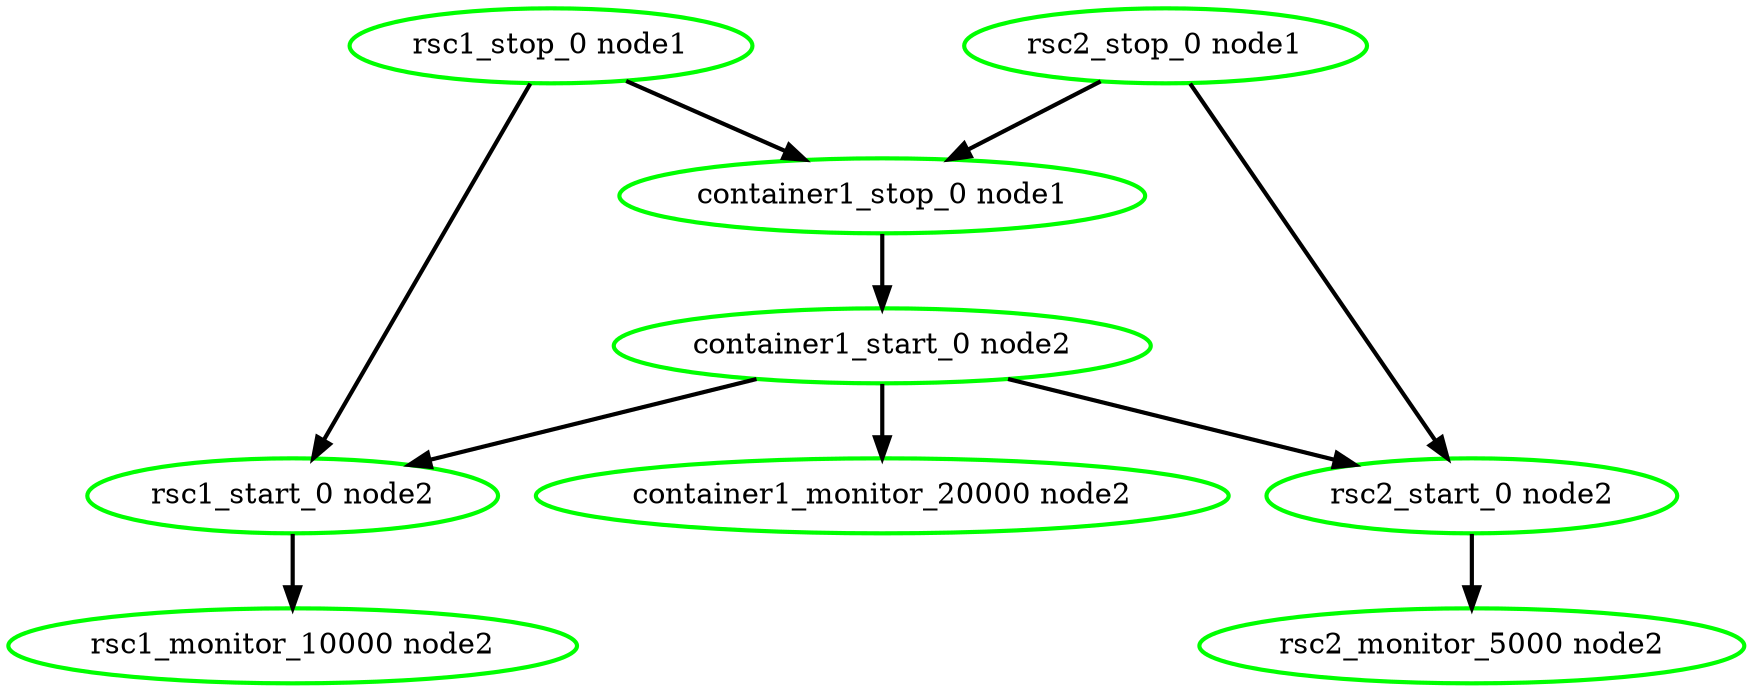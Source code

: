  digraph "g" {
"container1_monitor_20000 node2" [ style=bold color="green" fontcolor="black"]
"container1_start_0 node2" -> "container1_monitor_20000 node2" [ style = bold]
"container1_start_0 node2" -> "rsc1_start_0 node2" [ style = bold]
"container1_start_0 node2" -> "rsc2_start_0 node2" [ style = bold]
"container1_start_0 node2" [ style=bold color="green" fontcolor="black"]
"container1_stop_0 node1" -> "container1_start_0 node2" [ style = bold]
"container1_stop_0 node1" [ style=bold color="green" fontcolor="black"]
"rsc1_monitor_10000 node2" [ style=bold color="green" fontcolor="black"]
"rsc1_start_0 node2" -> "rsc1_monitor_10000 node2" [ style = bold]
"rsc1_start_0 node2" [ style=bold color="green" fontcolor="black"]
"rsc1_stop_0 node1" -> "container1_stop_0 node1" [ style = bold]
"rsc1_stop_0 node1" -> "rsc1_start_0 node2" [ style = bold]
"rsc1_stop_0 node1" [ style=bold color="green" fontcolor="black"]
"rsc2_monitor_5000 node2" [ style=bold color="green" fontcolor="black"]
"rsc2_start_0 node2" -> "rsc2_monitor_5000 node2" [ style = bold]
"rsc2_start_0 node2" [ style=bold color="green" fontcolor="black"]
"rsc2_stop_0 node1" -> "container1_stop_0 node1" [ style = bold]
"rsc2_stop_0 node1" -> "rsc2_start_0 node2" [ style = bold]
"rsc2_stop_0 node1" [ style=bold color="green" fontcolor="black"]
}
